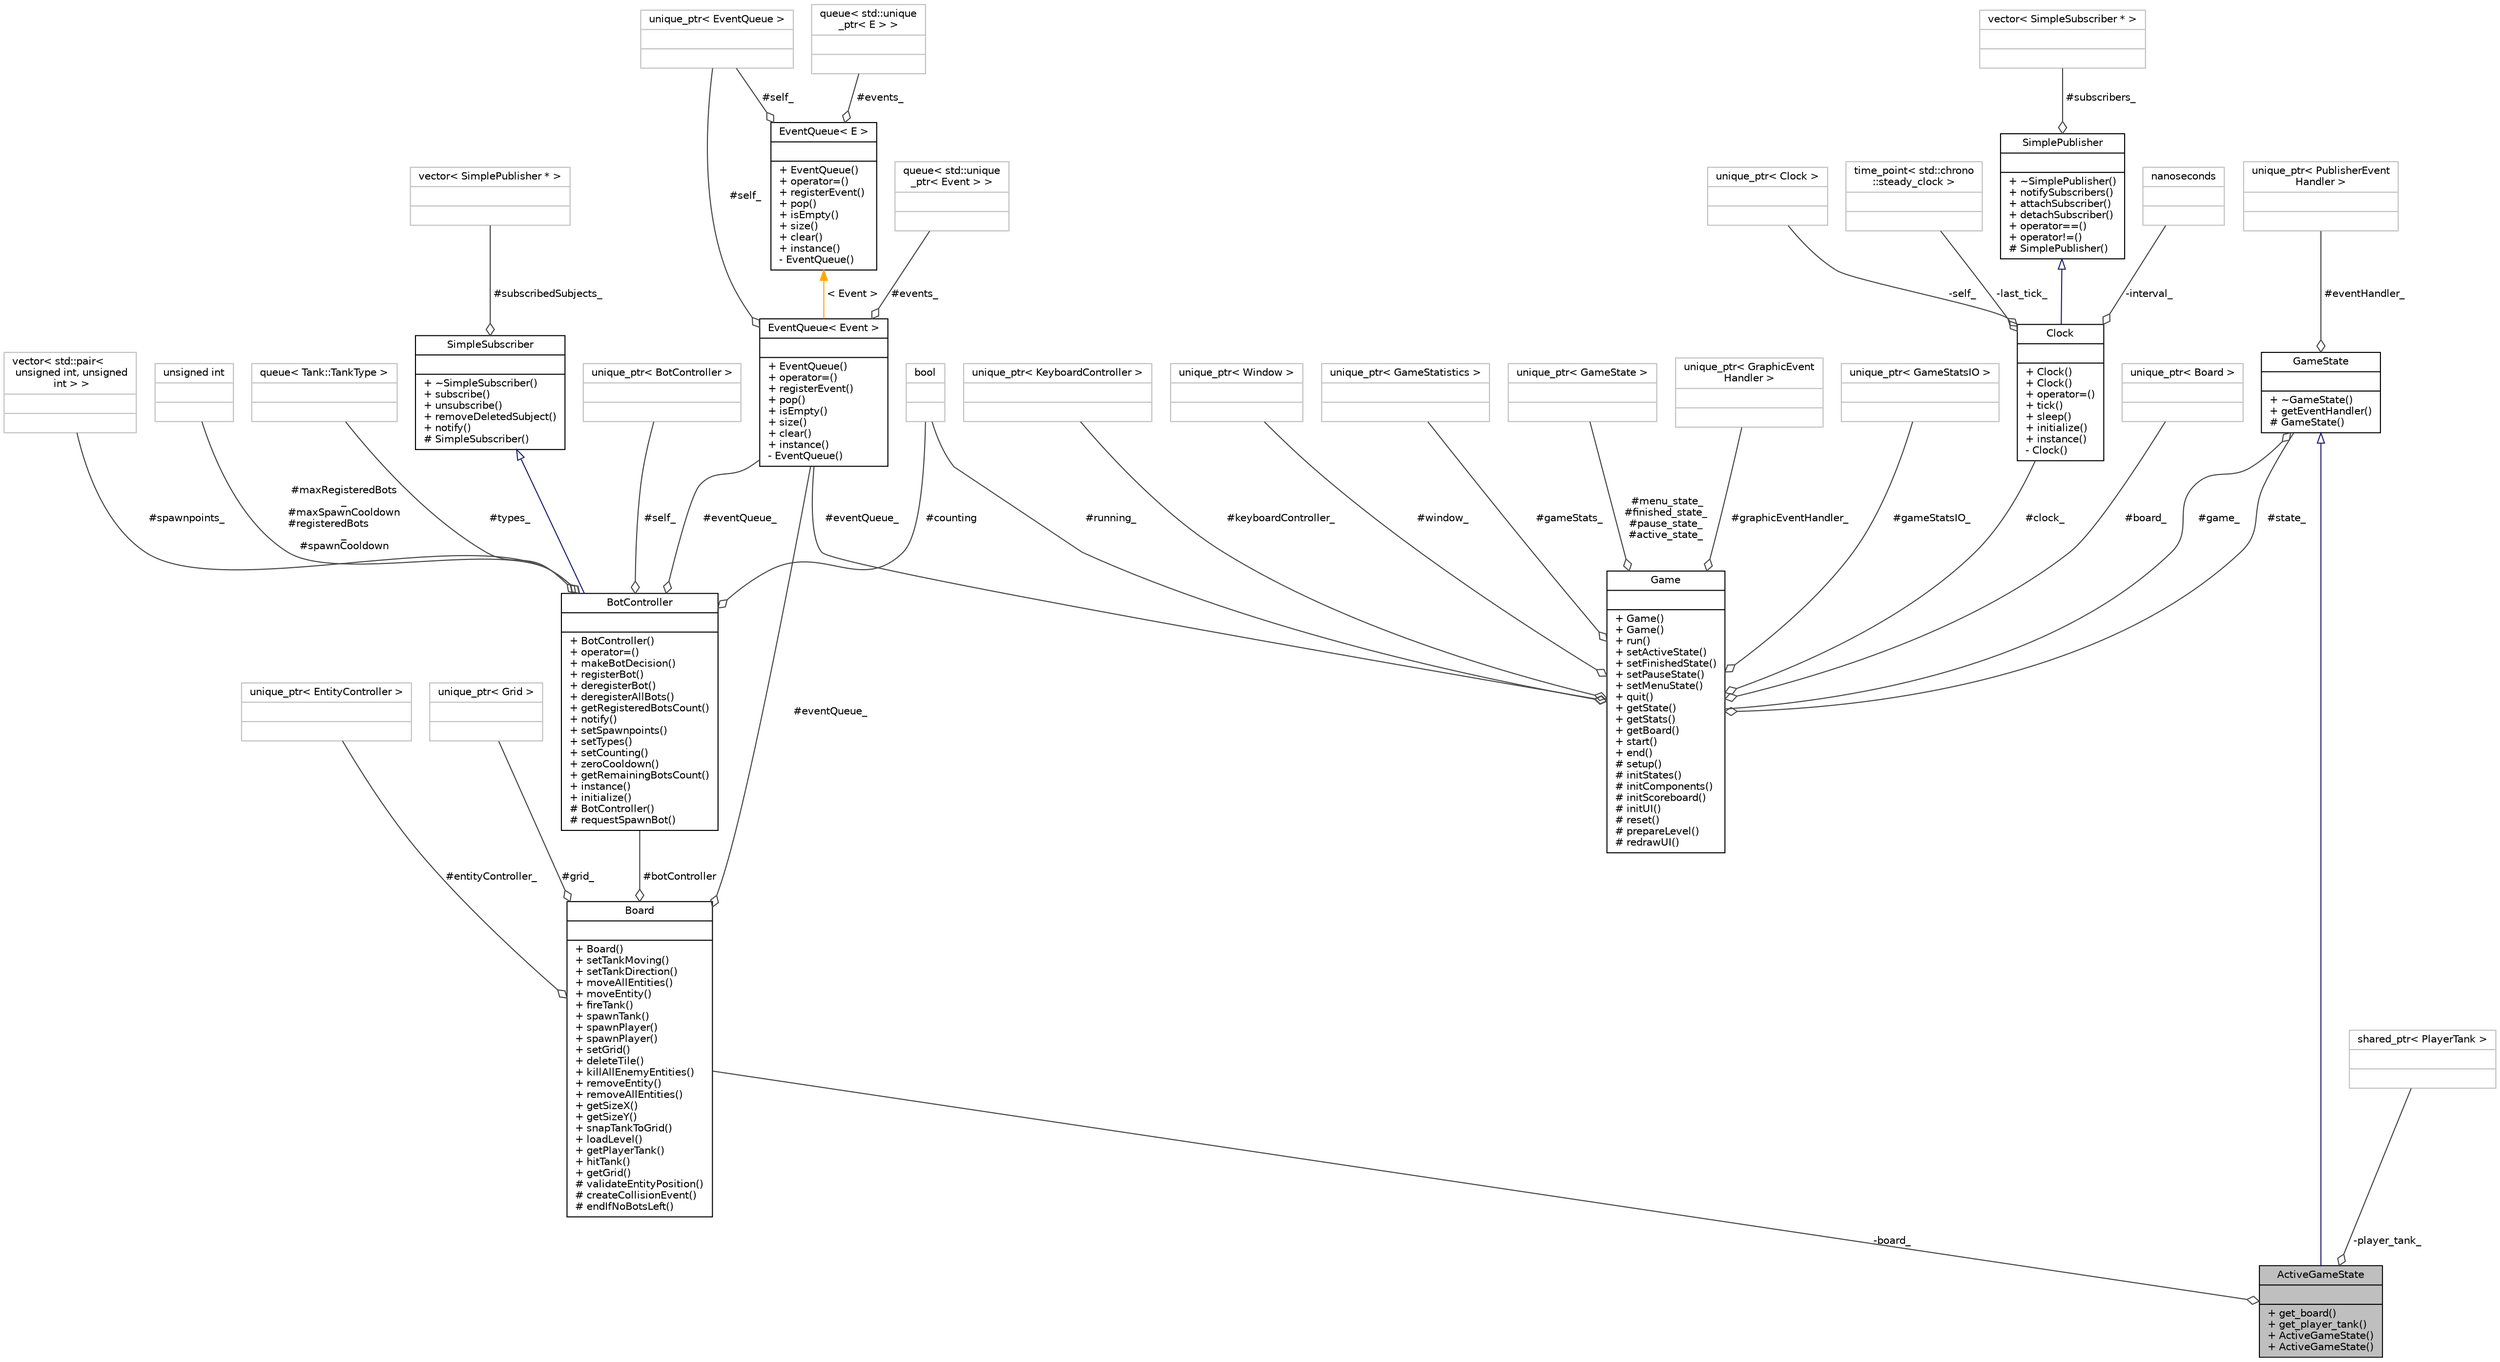 digraph "ActiveGameState"
{
 // INTERACTIVE_SVG=YES
 // LATEX_PDF_SIZE
  bgcolor="transparent";
  edge [fontname="Helvetica",fontsize="10",labelfontname="Helvetica",labelfontsize="10"];
  node [fontname="Helvetica",fontsize="10",shape=record];
  Node1 [label="{ActiveGameState\n||+ get_board()\l+ get_player_tank()\l+ ActiveGameState()\l+ ActiveGameState()\l}",height=0.2,width=0.4,color="black", fillcolor="grey75", style="filled", fontcolor="black",tooltip=" "];
  Node2 -> Node1 [dir="back",color="midnightblue",fontsize="10",style="solid",arrowtail="onormal",fontname="Helvetica"];
  Node2 [label="{GameState\n||+ ~GameState()\l+ getEventHandler()\l# GameState()\l}",height=0.2,width=0.4,color="black",URL="$class_game_state.html",tooltip=" "];
  Node3 -> Node2 [color="grey25",fontsize="10",style="solid",label=" #game_" ,arrowhead="odiamond",fontname="Helvetica"];
  Node3 [label="{Game\n||+ Game()\l+ Game()\l+ run()\l+ setActiveState()\l+ setFinishedState()\l+ setPauseState()\l+ setMenuState()\l+ quit()\l+ getState()\l+ getStats()\l+ getBoard()\l+ start()\l+ end()\l# setup()\l# initStates()\l# initComponents()\l# initScoreboard()\l# initUI()\l# reset()\l# prepareLevel()\l# redrawUI()\l}",height=0.2,width=0.4,color="black",URL="$class_game.html",tooltip=" "];
  Node4 -> Node3 [color="grey25",fontsize="10",style="solid",label=" #keyboardController_" ,arrowhead="odiamond",fontname="Helvetica"];
  Node4 [label="{unique_ptr\< KeyboardController \>\n||}",height=0.2,width=0.4,color="grey75",tooltip=" "];
  Node5 -> Node3 [color="grey25",fontsize="10",style="solid",label=" #window_" ,arrowhead="odiamond",fontname="Helvetica"];
  Node5 [label="{unique_ptr\< Window \>\n||}",height=0.2,width=0.4,color="grey75",tooltip=" "];
  Node6 -> Node3 [color="grey25",fontsize="10",style="solid",label=" #gameStats_" ,arrowhead="odiamond",fontname="Helvetica"];
  Node6 [label="{unique_ptr\< GameStatistics \>\n||}",height=0.2,width=0.4,color="grey75",tooltip=" "];
  Node7 -> Node3 [color="grey25",fontsize="10",style="solid",label=" #menu_state_\n#finished_state_\n#pause_state_\n#active_state_" ,arrowhead="odiamond",fontname="Helvetica"];
  Node7 [label="{unique_ptr\< GameState \>\n||}",height=0.2,width=0.4,color="grey75",tooltip=" "];
  Node8 -> Node3 [color="grey25",fontsize="10",style="solid",label=" #graphicEventHandler_" ,arrowhead="odiamond",fontname="Helvetica"];
  Node8 [label="{unique_ptr\< GraphicEvent\lHandler \>\n||}",height=0.2,width=0.4,color="grey75",tooltip=" "];
  Node9 -> Node3 [color="grey25",fontsize="10",style="solid",label=" #eventQueue_" ,arrowhead="odiamond",fontname="Helvetica"];
  Node9 [label="{EventQueue\< Event \>\n||+ EventQueue()\l+ operator=()\l+ registerEvent()\l+ pop()\l+ isEmpty()\l+ size()\l+ clear()\l+ instance()\l- EventQueue()\l}",height=0.2,width=0.4,color="black",URL="$class_event_queue.html",tooltip=" "];
  Node10 -> Node9 [color="grey25",fontsize="10",style="solid",label=" #events_" ,arrowhead="odiamond",fontname="Helvetica"];
  Node10 [label="{queue\< std::unique\l_ptr\< Event \> \>\n||}",height=0.2,width=0.4,color="grey75",tooltip=" "];
  Node11 -> Node9 [color="grey25",fontsize="10",style="solid",label=" #self_" ,arrowhead="odiamond",fontname="Helvetica"];
  Node11 [label="{unique_ptr\< EventQueue \>\n||}",height=0.2,width=0.4,color="grey75",tooltip=" "];
  Node12 -> Node9 [dir="back",color="orange",fontsize="10",style="solid",label=" \< Event \>" ,fontname="Helvetica"];
  Node12 [label="{EventQueue\< E \>\n||+ EventQueue()\l+ operator=()\l+ registerEvent()\l+ pop()\l+ isEmpty()\l+ size()\l+ clear()\l+ instance()\l- EventQueue()\l}",height=0.2,width=0.4,color="black",URL="$class_event_queue.html",tooltip="Singleton class wrapper for std::queue<E>."];
  Node13 -> Node12 [color="grey25",fontsize="10",style="solid",label=" #events_" ,arrowhead="odiamond",fontname="Helvetica"];
  Node13 [label="{queue\< std::unique\l_ptr\< E \> \>\n||}",height=0.2,width=0.4,color="grey75",tooltip=" "];
  Node11 -> Node12 [color="grey25",fontsize="10",style="solid",label=" #self_" ,arrowhead="odiamond",fontname="Helvetica"];
  Node14 -> Node3 [color="grey25",fontsize="10",style="solid",label=" #gameStatsIO_" ,arrowhead="odiamond",fontname="Helvetica"];
  Node14 [label="{unique_ptr\< GameStatsIO \>\n||}",height=0.2,width=0.4,color="grey75",tooltip=" "];
  Node15 -> Node3 [color="grey25",fontsize="10",style="solid",label=" #clock_" ,arrowhead="odiamond",fontname="Helvetica"];
  Node15 [label="{Clock\n||+ Clock()\l+ Clock()\l+ operator=()\l+ tick()\l+ sleep()\l+ initialize()\l+ instance()\l- Clock()\l}",height=0.2,width=0.4,color="black",URL="$class_clock.html",tooltip="Represents an externally controlled clock running at a given frequency."];
  Node16 -> Node15 [dir="back",color="midnightblue",fontsize="10",style="solid",arrowtail="onormal",fontname="Helvetica"];
  Node16 [label="{SimplePublisher\n||+ ~SimplePublisher()\l+ notifySubscribers()\l+ attachSubscriber()\l+ detachSubscriber()\l+ operator==()\l+ operator!=()\l# SimplePublisher()\l}",height=0.2,width=0.4,color="black",URL="$class_simple_publisher.html",tooltip=" "];
  Node17 -> Node16 [color="grey25",fontsize="10",style="solid",label=" #subscribers_" ,arrowhead="odiamond",fontname="Helvetica"];
  Node17 [label="{vector\< SimpleSubscriber * \>\n||}",height=0.2,width=0.4,color="grey75",tooltip=" "];
  Node18 -> Node15 [color="grey25",fontsize="10",style="solid",label=" -interval_" ,arrowhead="odiamond",fontname="Helvetica"];
  Node18 [label="{nanoseconds\n||}",height=0.2,width=0.4,color="grey75",tooltip=" "];
  Node19 -> Node15 [color="grey25",fontsize="10",style="solid",label=" -self_" ,arrowhead="odiamond",fontname="Helvetica"];
  Node19 [label="{unique_ptr\< Clock \>\n||}",height=0.2,width=0.4,color="grey75",tooltip=" "];
  Node20 -> Node15 [color="grey25",fontsize="10",style="solid",label=" -last_tick_" ,arrowhead="odiamond",fontname="Helvetica"];
  Node20 [label="{time_point\< std::chrono\l::steady_clock \>\n||}",height=0.2,width=0.4,color="grey75",tooltip=" "];
  Node21 -> Node3 [color="grey25",fontsize="10",style="solid",label=" #running_" ,arrowhead="odiamond",fontname="Helvetica"];
  Node21 [label="{bool\n||}",height=0.2,width=0.4,color="grey75",tooltip=" "];
  Node22 -> Node3 [color="grey25",fontsize="10",style="solid",label=" #board_" ,arrowhead="odiamond",fontname="Helvetica"];
  Node22 [label="{unique_ptr\< Board \>\n||}",height=0.2,width=0.4,color="grey75",tooltip=" "];
  Node2 -> Node3 [color="grey25",fontsize="10",style="solid",label=" #state_" ,arrowhead="odiamond",fontname="Helvetica"];
  Node23 -> Node2 [color="grey25",fontsize="10",style="solid",label=" #eventHandler_" ,arrowhead="odiamond",fontname="Helvetica"];
  Node23 [label="{unique_ptr\< PublisherEvent\lHandler \>\n||}",height=0.2,width=0.4,color="grey75",tooltip=" "];
  Node24 -> Node1 [color="grey25",fontsize="10",style="solid",label=" -board_" ,arrowhead="odiamond",fontname="Helvetica"];
  Node24 [label="{Board\n||+ Board()\l+ setTankMoving()\l+ setTankDirection()\l+ moveAllEntities()\l+ moveEntity()\l+ fireTank()\l+ spawnTank()\l+ spawnPlayer()\l+ spawnPlayer()\l+ setGrid()\l+ deleteTile()\l+ killAllEnemyEntities()\l+ removeEntity()\l+ removeAllEntities()\l+ getSizeX()\l+ getSizeY()\l+ snapTankToGrid()\l+ loadLevel()\l+ getPlayerTank()\l+ hitTank()\l+ getGrid()\l# validateEntityPosition()\l# createCollisionEvent()\l# endIfNoBotsLeft()\l}",height=0.2,width=0.4,color="black",URL="$class_board.html",tooltip="Aggregates and manipulates tank, bullet, and tile objects."];
  Node25 -> Node24 [color="grey25",fontsize="10",style="solid",label=" #botController" ,arrowhead="odiamond",fontname="Helvetica"];
  Node25 [label="{BotController\n||+ BotController()\l+ operator=()\l+ makeBotDecision()\l+ registerBot()\l+ deregisterBot()\l+ deregisterAllBots()\l+ getRegisteredBotsCount()\l+ notify()\l+ setSpawnpoints()\l+ setTypes()\l+ setCounting()\l+ zeroCooldown()\l+ getRemainingBotsCount()\l+ instance()\l+ initialize()\l# BotController()\l# requestSpawnBot()\l}",height=0.2,width=0.4,color="black",URL="$class_bot_controller.html",tooltip=" "];
  Node26 -> Node25 [dir="back",color="midnightblue",fontsize="10",style="solid",arrowtail="onormal",fontname="Helvetica"];
  Node26 [label="{SimpleSubscriber\n||+ ~SimpleSubscriber()\l+ subscribe()\l+ unsubscribe()\l+ removeDeletedSubject()\l+ notify()\l# SimpleSubscriber()\l}",height=0.2,width=0.4,color="black",URL="$class_simple_subscriber.html",tooltip=" "];
  Node27 -> Node26 [color="grey25",fontsize="10",style="solid",label=" #subscribedSubjects_" ,arrowhead="odiamond",fontname="Helvetica"];
  Node27 [label="{vector\< SimplePublisher * \>\n||}",height=0.2,width=0.4,color="grey75",tooltip=" "];
  Node28 -> Node25 [color="grey25",fontsize="10",style="solid",label=" #self_" ,arrowhead="odiamond",fontname="Helvetica"];
  Node28 [label="{unique_ptr\< BotController \>\n||}",height=0.2,width=0.4,color="grey75",tooltip=" "];
  Node29 -> Node25 [color="grey25",fontsize="10",style="solid",label=" #spawnpoints_" ,arrowhead="odiamond",fontname="Helvetica"];
  Node29 [label="{vector\< std::pair\<\l unsigned int, unsigned\l int \> \>\n||}",height=0.2,width=0.4,color="grey75",tooltip=" "];
  Node9 -> Node25 [color="grey25",fontsize="10",style="solid",label=" #eventQueue_" ,arrowhead="odiamond",fontname="Helvetica"];
  Node21 -> Node25 [color="grey25",fontsize="10",style="solid",label=" #counting" ,arrowhead="odiamond",fontname="Helvetica"];
  Node30 -> Node25 [color="grey25",fontsize="10",style="solid",label=" #maxRegisteredBots\l_\n#maxSpawnCooldown\n#registeredBots\l_\n#spawnCooldown" ,arrowhead="odiamond",fontname="Helvetica"];
  Node30 [label="{unsigned int\n||}",height=0.2,width=0.4,color="grey75",tooltip=" "];
  Node31 -> Node25 [color="grey25",fontsize="10",style="solid",label=" #types_" ,arrowhead="odiamond",fontname="Helvetica"];
  Node31 [label="{queue\< Tank::TankType \>\n||}",height=0.2,width=0.4,color="grey75",tooltip=" "];
  Node32 -> Node24 [color="grey25",fontsize="10",style="solid",label=" #entityController_" ,arrowhead="odiamond",fontname="Helvetica"];
  Node32 [label="{unique_ptr\< EntityController \>\n||}",height=0.2,width=0.4,color="grey75",tooltip=" "];
  Node33 -> Node24 [color="grey25",fontsize="10",style="solid",label=" #grid_" ,arrowhead="odiamond",fontname="Helvetica"];
  Node33 [label="{unique_ptr\< Grid \>\n||}",height=0.2,width=0.4,color="grey75",tooltip=" "];
  Node9 -> Node24 [color="grey25",fontsize="10",style="solid",label=" #eventQueue_" ,arrowhead="odiamond",fontname="Helvetica"];
  Node34 -> Node1 [color="grey25",fontsize="10",style="solid",label=" -player_tank_" ,arrowhead="odiamond",fontname="Helvetica"];
  Node34 [label="{shared_ptr\< PlayerTank \>\n||}",height=0.2,width=0.4,color="grey75",tooltip=" "];
}
